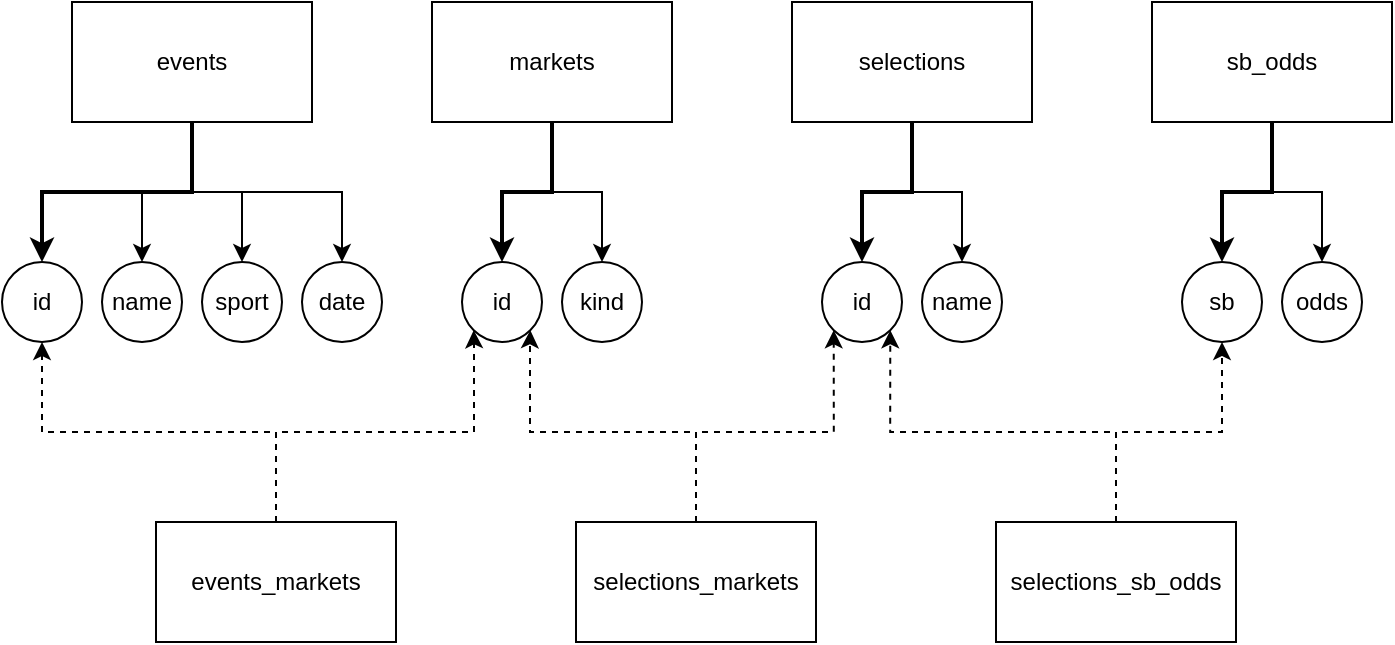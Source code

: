 <mxfile version="21.6.1" type="github">
  <diagram name="Page-1" id="VhwQI55e-35OCuxMVlLL">
    <mxGraphModel dx="1004" dy="646" grid="1" gridSize="10" guides="1" tooltips="1" connect="1" arrows="1" fold="1" page="1" pageScale="1" pageWidth="850" pageHeight="1100" math="0" shadow="0">
      <root>
        <mxCell id="0" />
        <mxCell id="1" parent="0" />
        <mxCell id="I5ME2hWSj5yUnG4-PrFD-9" style="edgeStyle=orthogonalEdgeStyle;rounded=0;orthogonalLoop=1;jettySize=auto;html=1;exitX=0.5;exitY=1;exitDx=0;exitDy=0;entryX=0.5;entryY=0;entryDx=0;entryDy=0;" edge="1" parent="1" source="I5ME2hWSj5yUnG4-PrFD-1" target="I5ME2hWSj5yUnG4-PrFD-8">
          <mxGeometry relative="1" as="geometry" />
        </mxCell>
        <mxCell id="I5ME2hWSj5yUnG4-PrFD-12" style="edgeStyle=orthogonalEdgeStyle;rounded=0;orthogonalLoop=1;jettySize=auto;html=1;exitX=0.5;exitY=1;exitDx=0;exitDy=0;entryX=0.5;entryY=0;entryDx=0;entryDy=0;" edge="1" parent="1" source="I5ME2hWSj5yUnG4-PrFD-1" target="I5ME2hWSj5yUnG4-PrFD-4">
          <mxGeometry relative="1" as="geometry" />
        </mxCell>
        <mxCell id="I5ME2hWSj5yUnG4-PrFD-13" style="edgeStyle=orthogonalEdgeStyle;rounded=0;orthogonalLoop=1;jettySize=auto;html=1;exitX=0.5;exitY=1;exitDx=0;exitDy=0;entryX=0.5;entryY=0;entryDx=0;entryDy=0;" edge="1" parent="1" source="I5ME2hWSj5yUnG4-PrFD-1" target="I5ME2hWSj5yUnG4-PrFD-3">
          <mxGeometry relative="1" as="geometry" />
        </mxCell>
        <mxCell id="I5ME2hWSj5yUnG4-PrFD-14" style="edgeStyle=orthogonalEdgeStyle;rounded=0;orthogonalLoop=1;jettySize=auto;html=1;exitX=0.5;exitY=1;exitDx=0;exitDy=0;entryX=0.5;entryY=0;entryDx=0;entryDy=0;strokeWidth=2;" edge="1" parent="1" source="I5ME2hWSj5yUnG4-PrFD-1" target="I5ME2hWSj5yUnG4-PrFD-2">
          <mxGeometry relative="1" as="geometry" />
        </mxCell>
        <mxCell id="I5ME2hWSj5yUnG4-PrFD-1" value="&lt;div&gt;events&lt;/div&gt;" style="rounded=0;whiteSpace=wrap;html=1;" vertex="1" parent="1">
          <mxGeometry x="113" y="30" width="120" height="60" as="geometry" />
        </mxCell>
        <mxCell id="I5ME2hWSj5yUnG4-PrFD-2" value="&lt;div&gt;id&lt;/div&gt;" style="ellipse;whiteSpace=wrap;html=1;aspect=fixed;" vertex="1" parent="1">
          <mxGeometry x="78" y="160" width="40" height="40" as="geometry" />
        </mxCell>
        <mxCell id="I5ME2hWSj5yUnG4-PrFD-3" value="name" style="ellipse;whiteSpace=wrap;html=1;aspect=fixed;" vertex="1" parent="1">
          <mxGeometry x="128" y="160" width="40" height="40" as="geometry" />
        </mxCell>
        <mxCell id="I5ME2hWSj5yUnG4-PrFD-4" value="&lt;div&gt;sport&lt;/div&gt;" style="ellipse;whiteSpace=wrap;html=1;aspect=fixed;" vertex="1" parent="1">
          <mxGeometry x="178" y="160" width="40" height="40" as="geometry" />
        </mxCell>
        <mxCell id="I5ME2hWSj5yUnG4-PrFD-8" value="&lt;div&gt;date&lt;/div&gt;" style="ellipse;whiteSpace=wrap;html=1;aspect=fixed;" vertex="1" parent="1">
          <mxGeometry x="228" y="160" width="40" height="40" as="geometry" />
        </mxCell>
        <mxCell id="I5ME2hWSj5yUnG4-PrFD-18" style="edgeStyle=orthogonalEdgeStyle;rounded=0;orthogonalLoop=1;jettySize=auto;html=1;exitX=0.5;exitY=1;exitDx=0;exitDy=0;entryX=0.5;entryY=0;entryDx=0;entryDy=0;strokeWidth=2;" edge="1" parent="1" source="I5ME2hWSj5yUnG4-PrFD-15" target="I5ME2hWSj5yUnG4-PrFD-16">
          <mxGeometry relative="1" as="geometry" />
        </mxCell>
        <mxCell id="I5ME2hWSj5yUnG4-PrFD-19" style="edgeStyle=orthogonalEdgeStyle;rounded=0;orthogonalLoop=1;jettySize=auto;html=1;exitX=0.5;exitY=1;exitDx=0;exitDy=0;entryX=0.5;entryY=0;entryDx=0;entryDy=0;" edge="1" parent="1" source="I5ME2hWSj5yUnG4-PrFD-15" target="I5ME2hWSj5yUnG4-PrFD-17">
          <mxGeometry relative="1" as="geometry" />
        </mxCell>
        <mxCell id="I5ME2hWSj5yUnG4-PrFD-15" value="&lt;div&gt;markets&lt;/div&gt;" style="rounded=0;whiteSpace=wrap;html=1;" vertex="1" parent="1">
          <mxGeometry x="293" y="30" width="120" height="60" as="geometry" />
        </mxCell>
        <mxCell id="I5ME2hWSj5yUnG4-PrFD-16" value="id" style="ellipse;whiteSpace=wrap;html=1;aspect=fixed;" vertex="1" parent="1">
          <mxGeometry x="308" y="160" width="40" height="40" as="geometry" />
        </mxCell>
        <mxCell id="I5ME2hWSj5yUnG4-PrFD-17" value="kind" style="ellipse;whiteSpace=wrap;html=1;aspect=fixed;" vertex="1" parent="1">
          <mxGeometry x="358" y="160" width="40" height="40" as="geometry" />
        </mxCell>
        <mxCell id="I5ME2hWSj5yUnG4-PrFD-23" style="edgeStyle=orthogonalEdgeStyle;rounded=0;orthogonalLoop=1;jettySize=auto;html=1;exitX=0.5;exitY=1;exitDx=0;exitDy=0;strokeWidth=2;" edge="1" parent="1" source="I5ME2hWSj5yUnG4-PrFD-20" target="I5ME2hWSj5yUnG4-PrFD-21">
          <mxGeometry relative="1" as="geometry" />
        </mxCell>
        <mxCell id="I5ME2hWSj5yUnG4-PrFD-24" style="edgeStyle=orthogonalEdgeStyle;rounded=0;orthogonalLoop=1;jettySize=auto;html=1;exitX=0.5;exitY=1;exitDx=0;exitDy=0;" edge="1" parent="1" source="I5ME2hWSj5yUnG4-PrFD-20" target="I5ME2hWSj5yUnG4-PrFD-22">
          <mxGeometry relative="1" as="geometry" />
        </mxCell>
        <mxCell id="I5ME2hWSj5yUnG4-PrFD-20" value="&lt;div&gt;selections&lt;/div&gt;" style="rounded=0;whiteSpace=wrap;html=1;" vertex="1" parent="1">
          <mxGeometry x="473" y="30" width="120" height="60" as="geometry" />
        </mxCell>
        <mxCell id="I5ME2hWSj5yUnG4-PrFD-21" value="id" style="ellipse;whiteSpace=wrap;html=1;aspect=fixed;" vertex="1" parent="1">
          <mxGeometry x="488" y="160" width="40" height="40" as="geometry" />
        </mxCell>
        <mxCell id="I5ME2hWSj5yUnG4-PrFD-22" value="name" style="ellipse;whiteSpace=wrap;html=1;aspect=fixed;" vertex="1" parent="1">
          <mxGeometry x="538" y="160" width="40" height="40" as="geometry" />
        </mxCell>
        <mxCell id="I5ME2hWSj5yUnG4-PrFD-28" style="edgeStyle=orthogonalEdgeStyle;rounded=0;orthogonalLoop=1;jettySize=auto;html=1;exitX=0.5;exitY=1;exitDx=0;exitDy=0;strokeWidth=2;" edge="1" parent="1" source="I5ME2hWSj5yUnG4-PrFD-25" target="I5ME2hWSj5yUnG4-PrFD-26">
          <mxGeometry relative="1" as="geometry" />
        </mxCell>
        <mxCell id="I5ME2hWSj5yUnG4-PrFD-29" style="edgeStyle=orthogonalEdgeStyle;rounded=0;orthogonalLoop=1;jettySize=auto;html=1;exitX=0.5;exitY=1;exitDx=0;exitDy=0;entryX=0.5;entryY=0;entryDx=0;entryDy=0;" edge="1" parent="1" source="I5ME2hWSj5yUnG4-PrFD-25" target="I5ME2hWSj5yUnG4-PrFD-27">
          <mxGeometry relative="1" as="geometry" />
        </mxCell>
        <mxCell id="I5ME2hWSj5yUnG4-PrFD-25" value="sb_odds" style="rounded=0;whiteSpace=wrap;html=1;" vertex="1" parent="1">
          <mxGeometry x="653" y="30" width="120" height="60" as="geometry" />
        </mxCell>
        <mxCell id="I5ME2hWSj5yUnG4-PrFD-26" value="sb" style="ellipse;whiteSpace=wrap;html=1;aspect=fixed;" vertex="1" parent="1">
          <mxGeometry x="668" y="160" width="40" height="40" as="geometry" />
        </mxCell>
        <mxCell id="I5ME2hWSj5yUnG4-PrFD-27" value="odds" style="ellipse;whiteSpace=wrap;html=1;aspect=fixed;" vertex="1" parent="1">
          <mxGeometry x="718" y="160" width="40" height="40" as="geometry" />
        </mxCell>
        <mxCell id="I5ME2hWSj5yUnG4-PrFD-31" style="edgeStyle=orthogonalEdgeStyle;rounded=0;orthogonalLoop=1;jettySize=auto;html=1;exitX=0.5;exitY=0;exitDx=0;exitDy=0;entryX=0.5;entryY=1;entryDx=0;entryDy=0;dashed=1;" edge="1" parent="1" source="I5ME2hWSj5yUnG4-PrFD-30" target="I5ME2hWSj5yUnG4-PrFD-2">
          <mxGeometry relative="1" as="geometry" />
        </mxCell>
        <mxCell id="I5ME2hWSj5yUnG4-PrFD-32" style="edgeStyle=orthogonalEdgeStyle;rounded=0;orthogonalLoop=1;jettySize=auto;html=1;exitX=0.5;exitY=0;exitDx=0;exitDy=0;entryX=0;entryY=1;entryDx=0;entryDy=0;dashed=1;" edge="1" parent="1" source="I5ME2hWSj5yUnG4-PrFD-30" target="I5ME2hWSj5yUnG4-PrFD-16">
          <mxGeometry relative="1" as="geometry">
            <Array as="points">
              <mxPoint x="215" y="245" />
              <mxPoint x="314" y="245" />
              <mxPoint x="314" y="200" />
            </Array>
          </mxGeometry>
        </mxCell>
        <mxCell id="I5ME2hWSj5yUnG4-PrFD-30" value="events_markets" style="rounded=0;whiteSpace=wrap;html=1;" vertex="1" parent="1">
          <mxGeometry x="155" y="290" width="120" height="60" as="geometry" />
        </mxCell>
        <mxCell id="I5ME2hWSj5yUnG4-PrFD-34" style="edgeStyle=orthogonalEdgeStyle;rounded=0;orthogonalLoop=1;jettySize=auto;html=1;exitX=0.5;exitY=0;exitDx=0;exitDy=0;entryX=1;entryY=1;entryDx=0;entryDy=0;dashed=1;" edge="1" parent="1" source="I5ME2hWSj5yUnG4-PrFD-33" target="I5ME2hWSj5yUnG4-PrFD-16">
          <mxGeometry relative="1" as="geometry">
            <Array as="points">
              <mxPoint x="425" y="245" />
              <mxPoint x="342" y="245" />
              <mxPoint x="342" y="200" />
            </Array>
          </mxGeometry>
        </mxCell>
        <mxCell id="I5ME2hWSj5yUnG4-PrFD-35" style="edgeStyle=orthogonalEdgeStyle;rounded=0;orthogonalLoop=1;jettySize=auto;html=1;exitX=0.5;exitY=0;exitDx=0;exitDy=0;entryX=0;entryY=1;entryDx=0;entryDy=0;dashed=1;" edge="1" parent="1" source="I5ME2hWSj5yUnG4-PrFD-33" target="I5ME2hWSj5yUnG4-PrFD-21">
          <mxGeometry relative="1" as="geometry" />
        </mxCell>
        <mxCell id="I5ME2hWSj5yUnG4-PrFD-33" value="selections_markets" style="rounded=0;whiteSpace=wrap;html=1;" vertex="1" parent="1">
          <mxGeometry x="365" y="290" width="120" height="60" as="geometry" />
        </mxCell>
        <mxCell id="I5ME2hWSj5yUnG4-PrFD-37" style="edgeStyle=orthogonalEdgeStyle;rounded=0;orthogonalLoop=1;jettySize=auto;html=1;exitX=0.5;exitY=0;exitDx=0;exitDy=0;entryX=1;entryY=1;entryDx=0;entryDy=0;dashed=1;" edge="1" parent="1" source="I5ME2hWSj5yUnG4-PrFD-36" target="I5ME2hWSj5yUnG4-PrFD-21">
          <mxGeometry relative="1" as="geometry" />
        </mxCell>
        <mxCell id="I5ME2hWSj5yUnG4-PrFD-38" style="edgeStyle=orthogonalEdgeStyle;rounded=0;orthogonalLoop=1;jettySize=auto;html=1;exitX=0.5;exitY=0;exitDx=0;exitDy=0;entryX=0.5;entryY=1;entryDx=0;entryDy=0;dashed=1;" edge="1" parent="1" source="I5ME2hWSj5yUnG4-PrFD-36" target="I5ME2hWSj5yUnG4-PrFD-26">
          <mxGeometry relative="1" as="geometry" />
        </mxCell>
        <mxCell id="I5ME2hWSj5yUnG4-PrFD-36" value="&lt;div&gt;selections_sb_odds&lt;/div&gt;" style="rounded=0;whiteSpace=wrap;html=1;" vertex="1" parent="1">
          <mxGeometry x="575" y="290" width="120" height="60" as="geometry" />
        </mxCell>
      </root>
    </mxGraphModel>
  </diagram>
</mxfile>
